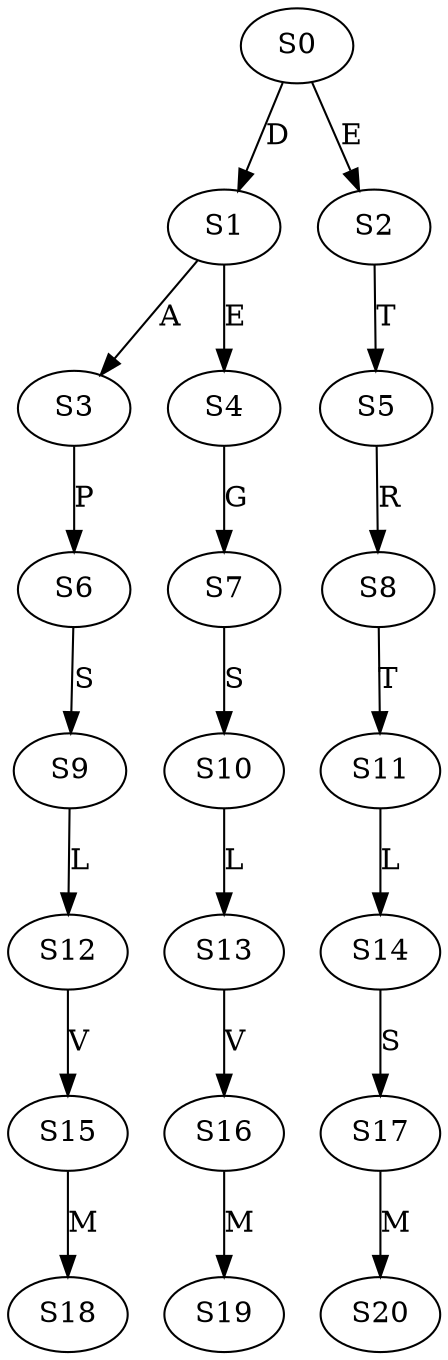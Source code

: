 strict digraph  {
	S0 -> S1 [ label = D ];
	S0 -> S2 [ label = E ];
	S1 -> S3 [ label = A ];
	S1 -> S4 [ label = E ];
	S2 -> S5 [ label = T ];
	S3 -> S6 [ label = P ];
	S4 -> S7 [ label = G ];
	S5 -> S8 [ label = R ];
	S6 -> S9 [ label = S ];
	S7 -> S10 [ label = S ];
	S8 -> S11 [ label = T ];
	S9 -> S12 [ label = L ];
	S10 -> S13 [ label = L ];
	S11 -> S14 [ label = L ];
	S12 -> S15 [ label = V ];
	S13 -> S16 [ label = V ];
	S14 -> S17 [ label = S ];
	S15 -> S18 [ label = M ];
	S16 -> S19 [ label = M ];
	S17 -> S20 [ label = M ];
}
